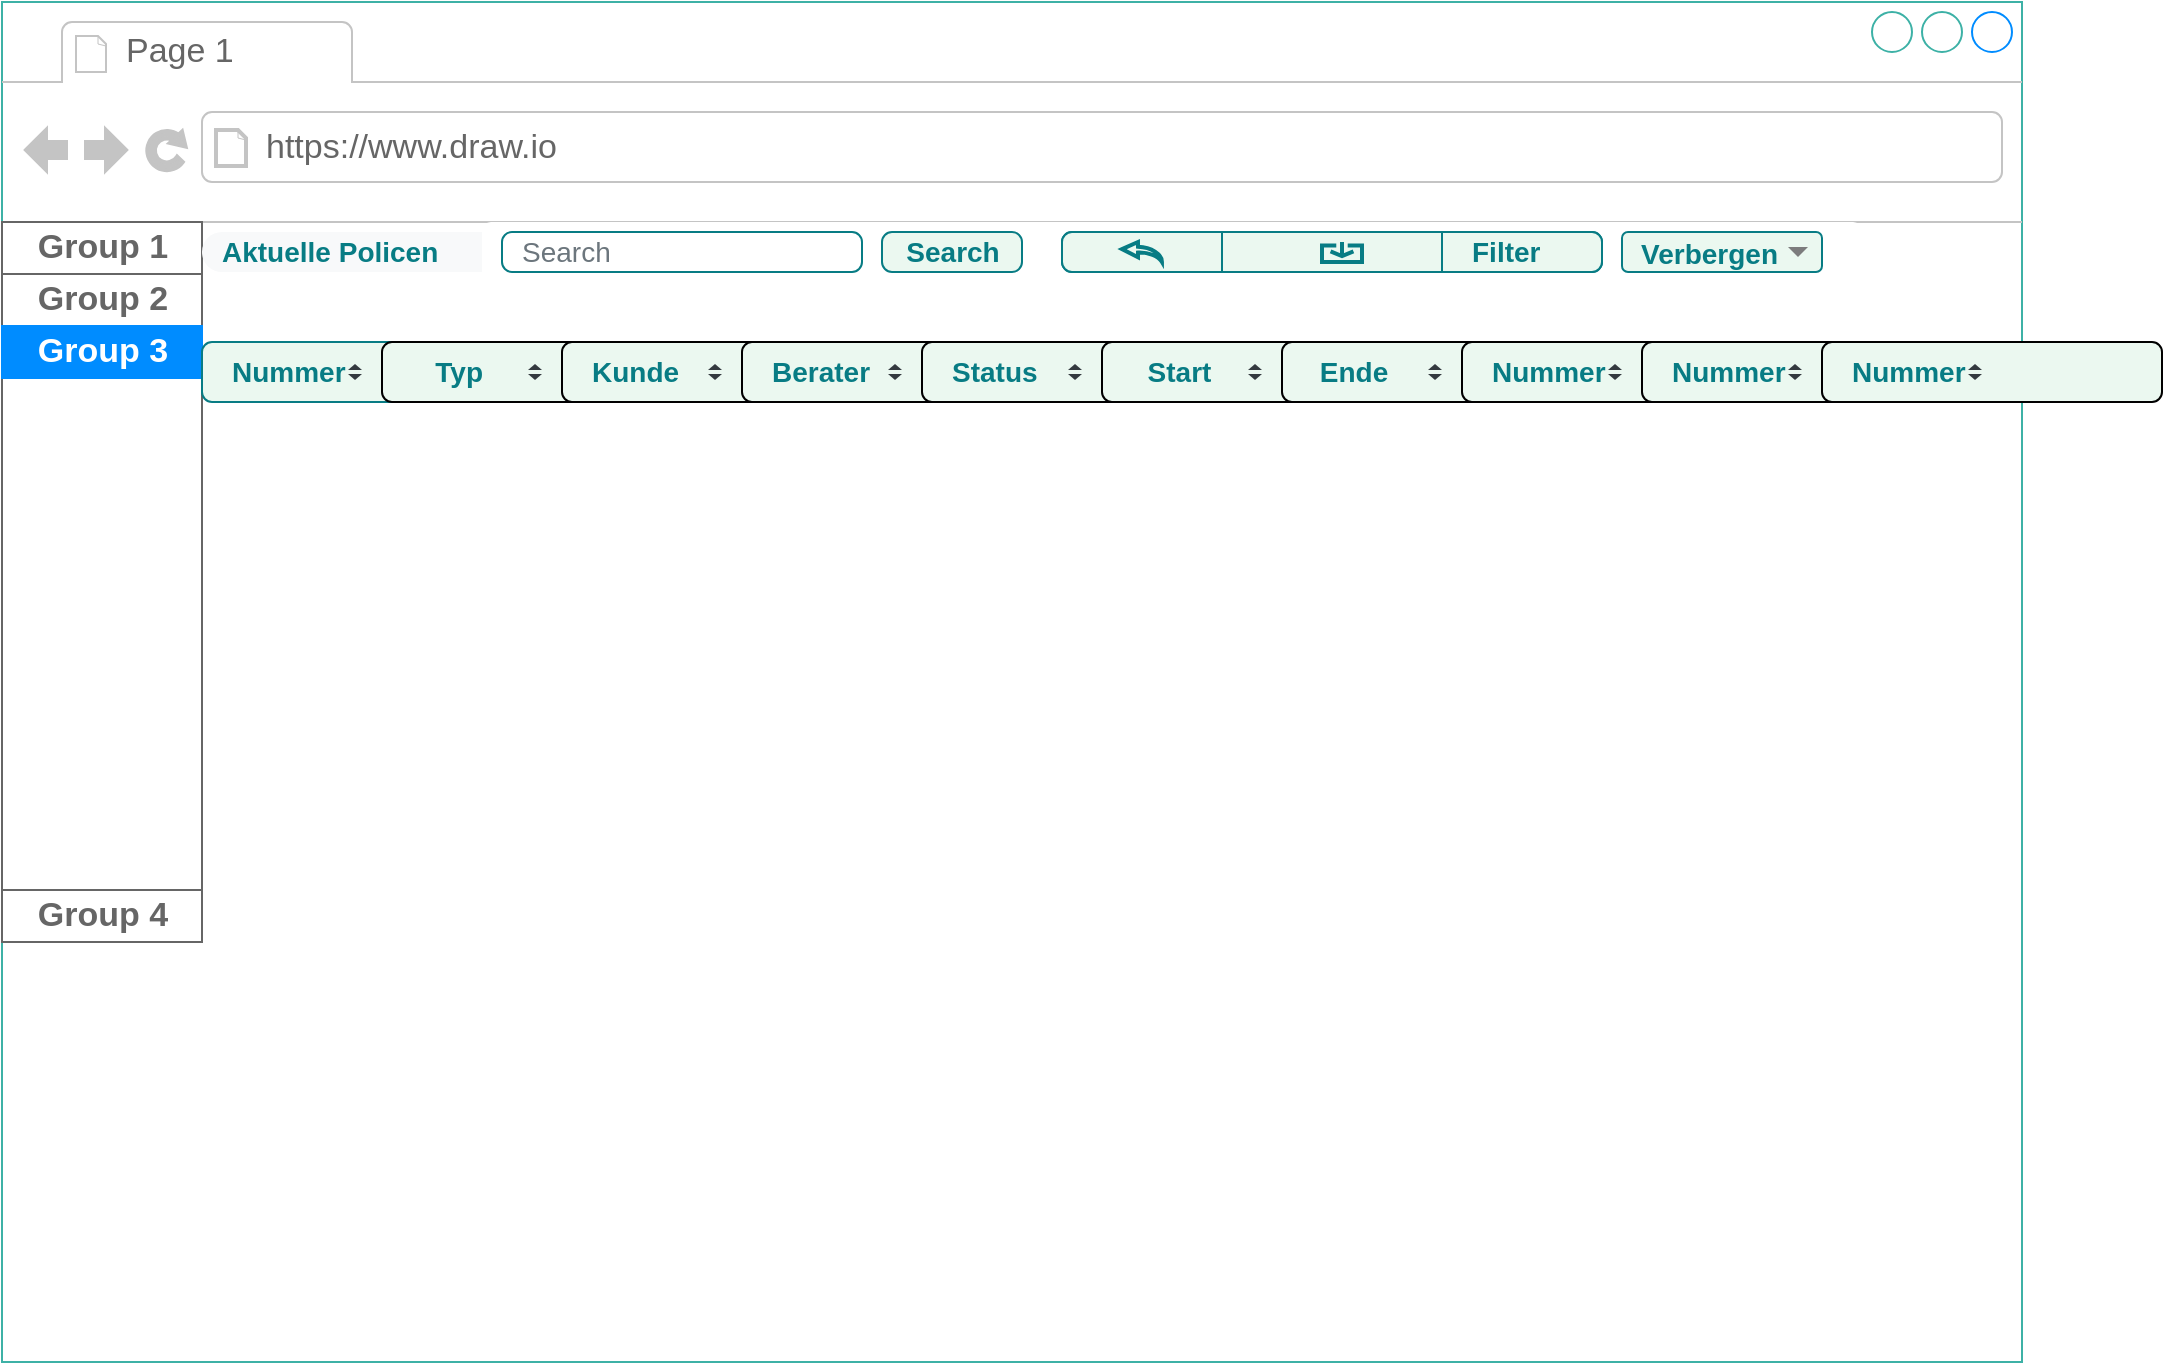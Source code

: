 <mxfile version="14.7.5" type="github">
  <diagram id="MfD_XJdHUMyqGX4eZ0xj" name="Page-1">
    <mxGraphModel dx="1255" dy="793" grid="1" gridSize="10" guides="1" tooltips="1" connect="1" arrows="1" fold="1" page="1" pageScale="1" pageWidth="900" pageHeight="1600" math="0" shadow="0">
      <root>
        <mxCell id="0" />
        <mxCell id="1" parent="0" />
        <mxCell id="Jd5Ng5L12_I4PHbGKToE-2" value="" style="strokeWidth=1;shadow=0;dashed=0;align=center;html=1;shape=mxgraph.mockup.containers.browserWindow;rSize=0;strokeColor2=#008cff;strokeColor3=#c4c4c4;mainText=,;recursiveResize=0;strokeColor=#3DB1A6;" vertex="1" parent="1">
          <mxGeometry x="10" y="50" width="1010" height="680" as="geometry" />
        </mxCell>
        <mxCell id="Jd5Ng5L12_I4PHbGKToE-3" value="Page 1" style="strokeWidth=1;shadow=0;dashed=0;align=center;html=1;shape=mxgraph.mockup.containers.anchor;fontSize=17;fontColor=#666666;align=left;" vertex="1" parent="Jd5Ng5L12_I4PHbGKToE-2">
          <mxGeometry x="60" y="12" width="110" height="26" as="geometry" />
        </mxCell>
        <mxCell id="Jd5Ng5L12_I4PHbGKToE-4" value="https://www.draw.io" style="strokeWidth=1;shadow=0;dashed=0;align=center;html=1;shape=mxgraph.mockup.containers.anchor;rSize=0;fontSize=17;fontColor=#666666;align=left;" vertex="1" parent="Jd5Ng5L12_I4PHbGKToE-2">
          <mxGeometry x="130" y="60" width="250" height="26" as="geometry" />
        </mxCell>
        <mxCell id="Jd5Ng5L12_I4PHbGKToE-52" value="" style="strokeWidth=1;shadow=0;dashed=0;align=center;html=1;shape=mxgraph.mockup.containers.rrect;rSize=0;strokeColor=#666666;" vertex="1" parent="Jd5Ng5L12_I4PHbGKToE-2">
          <mxGeometry y="110" width="100" height="360" as="geometry" />
        </mxCell>
        <mxCell id="Jd5Ng5L12_I4PHbGKToE-53" value="Group 1" style="strokeColor=inherit;fillColor=inherit;gradientColor=inherit;strokeWidth=1;shadow=0;dashed=0;align=center;html=1;shape=mxgraph.mockup.containers.rrect;rSize=0;fontSize=17;fontColor=#666666;fontStyle=1;resizeWidth=1;" vertex="1" parent="Jd5Ng5L12_I4PHbGKToE-52">
          <mxGeometry width="100" height="26" relative="1" as="geometry" />
        </mxCell>
        <mxCell id="Jd5Ng5L12_I4PHbGKToE-54" value="Group 2" style="strokeColor=inherit;fillColor=inherit;gradientColor=inherit;strokeWidth=1;shadow=0;dashed=0;align=center;html=1;shape=mxgraph.mockup.containers.rrect;rSize=0;fontSize=17;fontColor=#666666;fontStyle=1;resizeWidth=1;" vertex="1" parent="Jd5Ng5L12_I4PHbGKToE-52">
          <mxGeometry width="100" height="26" relative="1" as="geometry">
            <mxPoint y="26" as="offset" />
          </mxGeometry>
        </mxCell>
        <mxCell id="Jd5Ng5L12_I4PHbGKToE-55" value="Group 3" style="strokeWidth=1;shadow=0;dashed=0;align=center;html=1;shape=mxgraph.mockup.containers.rrect;rSize=0;fontSize=17;fontColor=#ffffff;fontStyle=1;fillColor=#008cff;strokeColor=#008cff;resizeWidth=1;" vertex="1" parent="Jd5Ng5L12_I4PHbGKToE-52">
          <mxGeometry width="100" height="26" relative="1" as="geometry">
            <mxPoint y="52" as="offset" />
          </mxGeometry>
        </mxCell>
        <mxCell id="Jd5Ng5L12_I4PHbGKToE-56" value="Group 4" style="strokeColor=inherit;fillColor=inherit;gradientColor=inherit;strokeWidth=1;shadow=0;dashed=0;align=center;html=1;shape=mxgraph.mockup.containers.rrect;rSize=0;fontSize=17;fontColor=#666666;fontStyle=1;resizeWidth=1;" vertex="1" parent="Jd5Ng5L12_I4PHbGKToE-52">
          <mxGeometry y="1" width="100" height="26" relative="1" as="geometry">
            <mxPoint y="-26" as="offset" />
          </mxGeometry>
        </mxCell>
        <mxCell id="Jd5Ng5L12_I4PHbGKToE-57" value="&lt;font color=&quot;#087C84&quot;&gt;Aktuelle Policen&lt;/font&gt;" style="rounded=1;whiteSpace=wrap;html=1;arcSize=50;strokeColor=none;strokeWidth=1;fillColor=#F8F9FA;fontColor=#000000;whiteSpace=wrap;align=left;verticalAlign=middle;spacingLeft=0;fontStyle=1;fontSize=14;spacing=10;" vertex="1" parent="Jd5Ng5L12_I4PHbGKToE-2">
          <mxGeometry x="100" y="115" width="150" height="20" as="geometry" />
        </mxCell>
        <mxCell id="Jd5Ng5L12_I4PHbGKToE-161" value="&lt;b&gt;&lt;font color=&quot;#087C84&quot;&gt;Nummer &lt;/font&gt;&lt;/b&gt;" style="html=1;shadow=0;dashed=0;shape=mxgraph.bootstrap.rrect;rSize=5;html=1;whiteSpace=wrap;fontColor=#7D868C;align=left;spacing=15;fontSize=14;fillColor=#EBF8F0;strokeColor=#087C84;" vertex="1" parent="Jd5Ng5L12_I4PHbGKToE-2">
          <mxGeometry x="100" y="170" width="170" height="30" as="geometry" />
        </mxCell>
        <mxCell id="Jd5Ng5L12_I4PHbGKToE-162" value="" style="shape=triangle;direction=south;fillColor=#343A40;strokeColor=none;perimeter=none;" vertex="1" parent="Jd5Ng5L12_I4PHbGKToE-161">
          <mxGeometry x="1" y="0.5" width="7" height="3" relative="1" as="geometry">
            <mxPoint x="-97" y="1" as="offset" />
          </mxGeometry>
        </mxCell>
        <mxCell id="Jd5Ng5L12_I4PHbGKToE-163" value="" style="shape=triangle;direction=north;fillColor=#343A40;strokeColor=none;perimeter=none;" vertex="1" parent="Jd5Ng5L12_I4PHbGKToE-161">
          <mxGeometry x="1" y="0.5" width="7" height="3" relative="1" as="geometry">
            <mxPoint x="-97" y="-4" as="offset" />
          </mxGeometry>
        </mxCell>
        <mxCell id="Jd5Ng5L12_I4PHbGKToE-224" value="" style="html=1;shadow=0;dashed=0;strokeColor=none;fontSize=16;fontColor=#181819;align=left;spacing=15;rounded=1;fillColor=#FFFFFF;" vertex="1" parent="Jd5Ng5L12_I4PHbGKToE-2">
          <mxGeometry x="240" y="110" width="690" height="30" as="geometry" />
        </mxCell>
        <mxCell id="Jd5Ng5L12_I4PHbGKToE-230" value="&lt;b&gt;&lt;span style=&quot;background-color: rgb(235 , 248 , 240)&quot;&gt;&lt;font color=&quot;#087C84&quot;&gt;Search&lt;/font&gt;&lt;/span&gt;&lt;/b&gt;" style="html=1;shadow=0;dashed=0;shape=mxgraph.bootstrap.rrect;rSize=5;fontSize=14;fontColor=#33A64C;strokeColor=#087C84;fillColor=#EBF8F0;" vertex="1" parent="Jd5Ng5L12_I4PHbGKToE-224">
          <mxGeometry x="1" width="70" height="20" relative="1" as="geometry">
            <mxPoint x="-490" y="5" as="offset" />
          </mxGeometry>
        </mxCell>
        <mxCell id="Jd5Ng5L12_I4PHbGKToE-265" value="" style="html=1;shadow=0;dashed=0;shape=mxgraph.bootstrap.rrect;rSize=5;html=1;whiteSpace=wrap;fontColor=#7D868C;align=left;spacing=15;spacingLeft=80;fontSize=14;rounded=1;strokeColor=#087C84;fillColor=#EBF8F0;" vertex="1" parent="Jd5Ng5L12_I4PHbGKToE-224">
          <mxGeometry x="290" y="5" width="270" height="20" as="geometry" />
        </mxCell>
        <mxCell id="Jd5Ng5L12_I4PHbGKToE-266" value="" style="html=1;shadow=0;dashed=0;shape=mxgraph.bootstrap.leftButton;gradientColor=inherit;fontColor=inherit;rSize=5;perimeter=none;whiteSpace=wrap;resizeHeight=1;fontSize=14;align=left;spacing=15;fillColor=#EBF8F0;strokeColor=#087C84;" vertex="1" parent="Jd5Ng5L12_I4PHbGKToE-265">
          <mxGeometry width="80" height="20" relative="1" as="geometry" />
        </mxCell>
        <mxCell id="Jd5Ng5L12_I4PHbGKToE-267" value="&lt;font color=&quot;#087C84&quot;&gt;&lt;b&gt;Filter&lt;/b&gt;&lt;/font&gt;" style="html=1;shadow=0;dashed=0;shape=mxgraph.bootstrap.rightButton;gradientColor=inherit;fontColor=inherit;rSize=5;perimeter=none;whiteSpace=wrap;resizeHeight=1;fontSize=14;align=left;spacing=15;fillColor=#EBF8F0;strokeColor=#087C84;" vertex="1" parent="Jd5Ng5L12_I4PHbGKToE-265">
          <mxGeometry x="1" width="80" height="20" relative="1" as="geometry">
            <mxPoint x="-80" as="offset" />
          </mxGeometry>
        </mxCell>
        <mxCell id="Jd5Ng5L12_I4PHbGKToE-231" value="Search" style="html=1;shadow=0;dashed=0;shape=mxgraph.bootstrap.rrect;rSize=5;fontSize=14;fontColor=#6C767D;fillColor=#ffffff;align=left;spacing=10;strokeColor=#087C84;" vertex="1" parent="Jd5Ng5L12_I4PHbGKToE-224">
          <mxGeometry x="1" width="180" height="20" relative="1" as="geometry">
            <mxPoint x="-680" y="5" as="offset" />
          </mxGeometry>
        </mxCell>
        <mxCell id="Jd5Ng5L12_I4PHbGKToE-227" value="Verbergen" style="fontSize=14;align=right;spacingRight=20;strokeColor=#087C84;fontStyle=1;rounded=1;fillColor=#EBF8F0;fontColor=#087C84;" vertex="1" parent="Jd5Ng5L12_I4PHbGKToE-2">
          <mxGeometry width="100" height="20" relative="1" as="geometry">
            <mxPoint x="810" y="115" as="offset" />
          </mxGeometry>
        </mxCell>
        <mxCell id="Jd5Ng5L12_I4PHbGKToE-228" value="" style="shape=triangle;direction=south;fillColor=#7C7C7D;strokeColor=none;perimeter=none;" vertex="1" parent="Jd5Ng5L12_I4PHbGKToE-227">
          <mxGeometry x="1" y="0.5" width="10" height="5" relative="1" as="geometry">
            <mxPoint x="-17" y="-2.5" as="offset" />
          </mxGeometry>
        </mxCell>
        <mxCell id="Jd5Ng5L12_I4PHbGKToE-269" value="" style="html=1;verticalLabelPosition=bottom;align=center;labelBackgroundColor=#ffffff;verticalAlign=top;strokeWidth=2;shadow=0;dashed=0;shape=mxgraph.ios7.icons.back;rounded=1;fontSize=16;fontColor=#181819;fillColor=#EBF8F0;strokeColor=#087C84;" vertex="1" parent="Jd5Ng5L12_I4PHbGKToE-2">
          <mxGeometry x="560" y="120" width="20" height="10" as="geometry" />
        </mxCell>
        <mxCell id="Jd5Ng5L12_I4PHbGKToE-292" value="&lt;font color=&quot;#087C84&quot;&gt;&lt;b&gt;&amp;nbsp;&amp;nbsp; Typ&lt;/b&gt;&lt;/font&gt;" style="html=1;shadow=0;dashed=0;shape=mxgraph.bootstrap.rrect;rSize=5;html=1;whiteSpace=wrap;fontColor=#7D868C;align=left;spacing=15;fontSize=14;fillColor=#EBF8F0;" vertex="1" parent="Jd5Ng5L12_I4PHbGKToE-2">
          <mxGeometry x="190" y="170" width="170" height="30" as="geometry" />
        </mxCell>
        <mxCell id="Jd5Ng5L12_I4PHbGKToE-293" value="" style="shape=triangle;direction=south;fillColor=#343A40;strokeColor=none;perimeter=none;" vertex="1" parent="Jd5Ng5L12_I4PHbGKToE-292">
          <mxGeometry x="1" y="0.5" width="7" height="3" relative="1" as="geometry">
            <mxPoint x="-97" y="1" as="offset" />
          </mxGeometry>
        </mxCell>
        <mxCell id="Jd5Ng5L12_I4PHbGKToE-294" value="" style="shape=triangle;direction=north;fillColor=#343A40;strokeColor=none;perimeter=none;" vertex="1" parent="Jd5Ng5L12_I4PHbGKToE-292">
          <mxGeometry x="1" y="0.5" width="7" height="3" relative="1" as="geometry">
            <mxPoint x="-97" y="-4" as="offset" />
          </mxGeometry>
        </mxCell>
        <mxCell id="Jd5Ng5L12_I4PHbGKToE-306" value="&lt;font color=&quot;#087C84&quot;&gt;&lt;b&gt;Kunde&lt;/b&gt;&lt;/font&gt;" style="html=1;shadow=0;dashed=0;shape=mxgraph.bootstrap.rrect;rSize=5;html=1;whiteSpace=wrap;fontColor=#7D868C;align=left;spacing=15;fontSize=14;fillColor=#EBF8F0;" vertex="1" parent="Jd5Ng5L12_I4PHbGKToE-2">
          <mxGeometry x="280" y="170" width="170" height="30" as="geometry" />
        </mxCell>
        <mxCell id="Jd5Ng5L12_I4PHbGKToE-307" value="" style="shape=triangle;direction=south;fillColor=#343A40;strokeColor=none;perimeter=none;" vertex="1" parent="Jd5Ng5L12_I4PHbGKToE-306">
          <mxGeometry x="1" y="0.5" width="7" height="3" relative="1" as="geometry">
            <mxPoint x="-97" y="1" as="offset" />
          </mxGeometry>
        </mxCell>
        <mxCell id="Jd5Ng5L12_I4PHbGKToE-308" value="" style="shape=triangle;direction=north;fillColor=#343A40;strokeColor=none;perimeter=none;" vertex="1" parent="Jd5Ng5L12_I4PHbGKToE-306">
          <mxGeometry x="1" y="0.5" width="7" height="3" relative="1" as="geometry">
            <mxPoint x="-97" y="-4" as="offset" />
          </mxGeometry>
        </mxCell>
        <mxCell id="Jd5Ng5L12_I4PHbGKToE-369" value="&lt;font color=&quot;#087C84&quot;&gt;&lt;b&gt;Berater&lt;/b&gt;&lt;/font&gt;" style="html=1;shadow=0;dashed=0;shape=mxgraph.bootstrap.rrect;rSize=5;html=1;whiteSpace=wrap;fontColor=#7D868C;align=left;spacing=15;fontSize=14;fillColor=#EBF8F0;" vertex="1" parent="Jd5Ng5L12_I4PHbGKToE-2">
          <mxGeometry x="370" y="170" width="170" height="30" as="geometry" />
        </mxCell>
        <mxCell id="Jd5Ng5L12_I4PHbGKToE-370" value="" style="shape=triangle;direction=south;fillColor=#343A40;strokeColor=none;perimeter=none;" vertex="1" parent="Jd5Ng5L12_I4PHbGKToE-369">
          <mxGeometry x="1" y="0.5" width="7" height="3" relative="1" as="geometry">
            <mxPoint x="-97" y="1" as="offset" />
          </mxGeometry>
        </mxCell>
        <mxCell id="Jd5Ng5L12_I4PHbGKToE-371" value="" style="shape=triangle;direction=north;fillColor=#343A40;strokeColor=none;perimeter=none;" vertex="1" parent="Jd5Ng5L12_I4PHbGKToE-369">
          <mxGeometry x="1" y="0.5" width="7" height="3" relative="1" as="geometry">
            <mxPoint x="-97" y="-4" as="offset" />
          </mxGeometry>
        </mxCell>
        <mxCell id="Jd5Ng5L12_I4PHbGKToE-372" value="&lt;font color=&quot;#087C84&quot;&gt;&lt;b&gt;Status&lt;/b&gt;&lt;/font&gt;" style="html=1;shadow=0;dashed=0;shape=mxgraph.bootstrap.rrect;rSize=5;html=1;whiteSpace=wrap;fontColor=#7D868C;align=left;spacing=15;fontSize=14;fillColor=#EBF8F0;" vertex="1" parent="Jd5Ng5L12_I4PHbGKToE-2">
          <mxGeometry x="460" y="170" width="170" height="30" as="geometry" />
        </mxCell>
        <mxCell id="Jd5Ng5L12_I4PHbGKToE-373" value="" style="shape=triangle;direction=south;fillColor=#343A40;strokeColor=none;perimeter=none;" vertex="1" parent="Jd5Ng5L12_I4PHbGKToE-372">
          <mxGeometry x="1" y="0.5" width="7" height="3" relative="1" as="geometry">
            <mxPoint x="-97" y="1" as="offset" />
          </mxGeometry>
        </mxCell>
        <mxCell id="Jd5Ng5L12_I4PHbGKToE-374" value="" style="shape=triangle;direction=north;fillColor=#343A40;strokeColor=none;perimeter=none;" vertex="1" parent="Jd5Ng5L12_I4PHbGKToE-372">
          <mxGeometry x="1" y="0.5" width="7" height="3" relative="1" as="geometry">
            <mxPoint x="-97" y="-4" as="offset" />
          </mxGeometry>
        </mxCell>
        <mxCell id="Jd5Ng5L12_I4PHbGKToE-375" value="&lt;font color=&quot;#087C84&quot;&gt;&lt;b&gt;&amp;nbsp; Start&lt;/b&gt;&lt;/font&gt;" style="html=1;shadow=0;dashed=0;shape=mxgraph.bootstrap.rrect;rSize=5;html=1;whiteSpace=wrap;fontColor=#7D868C;align=left;spacing=15;fontSize=14;fillColor=#EBF8F0;" vertex="1" parent="Jd5Ng5L12_I4PHbGKToE-2">
          <mxGeometry x="550" y="170" width="170" height="30" as="geometry" />
        </mxCell>
        <mxCell id="Jd5Ng5L12_I4PHbGKToE-376" value="" style="shape=triangle;direction=south;fillColor=#343A40;strokeColor=none;perimeter=none;" vertex="1" parent="Jd5Ng5L12_I4PHbGKToE-375">
          <mxGeometry x="1" y="0.5" width="7" height="3" relative="1" as="geometry">
            <mxPoint x="-97" y="1" as="offset" />
          </mxGeometry>
        </mxCell>
        <mxCell id="Jd5Ng5L12_I4PHbGKToE-377" value="" style="shape=triangle;direction=north;fillColor=#343A40;strokeColor=none;perimeter=none;" vertex="1" parent="Jd5Ng5L12_I4PHbGKToE-375">
          <mxGeometry x="1" y="0.5" width="7" height="3" relative="1" as="geometry">
            <mxPoint x="-97" y="-4" as="offset" />
          </mxGeometry>
        </mxCell>
        <mxCell id="Jd5Ng5L12_I4PHbGKToE-378" value="&lt;font color=&quot;#087C84&quot;&gt;&lt;b&gt;&amp;nbsp;Ende&lt;/b&gt;&lt;/font&gt;" style="html=1;shadow=0;dashed=0;shape=mxgraph.bootstrap.rrect;rSize=5;html=1;whiteSpace=wrap;fontColor=#7D868C;align=left;spacing=15;fontSize=14;fillColor=#EBF8F0;" vertex="1" parent="Jd5Ng5L12_I4PHbGKToE-2">
          <mxGeometry x="640" y="170" width="170" height="30" as="geometry" />
        </mxCell>
        <mxCell id="Jd5Ng5L12_I4PHbGKToE-379" value="" style="shape=triangle;direction=south;fillColor=#343A40;strokeColor=none;perimeter=none;" vertex="1" parent="Jd5Ng5L12_I4PHbGKToE-378">
          <mxGeometry x="1" y="0.5" width="7" height="3" relative="1" as="geometry">
            <mxPoint x="-97" y="1" as="offset" />
          </mxGeometry>
        </mxCell>
        <mxCell id="Jd5Ng5L12_I4PHbGKToE-380" value="" style="shape=triangle;direction=north;fillColor=#343A40;strokeColor=none;perimeter=none;" vertex="1" parent="Jd5Ng5L12_I4PHbGKToE-378">
          <mxGeometry x="1" y="0.5" width="7" height="3" relative="1" as="geometry">
            <mxPoint x="-97" y="-4" as="offset" />
          </mxGeometry>
        </mxCell>
        <mxCell id="Jd5Ng5L12_I4PHbGKToE-381" value="&lt;b&gt;&lt;font color=&quot;#087C84&quot;&gt;Nummer &lt;/font&gt;&lt;/b&gt;" style="html=1;shadow=0;dashed=0;shape=mxgraph.bootstrap.rrect;rSize=5;html=1;whiteSpace=wrap;fontColor=#7D868C;align=left;spacing=15;fontSize=14;fillColor=#EBF8F0;" vertex="1" parent="Jd5Ng5L12_I4PHbGKToE-2">
          <mxGeometry x="730" y="170" width="170" height="30" as="geometry" />
        </mxCell>
        <mxCell id="Jd5Ng5L12_I4PHbGKToE-382" value="" style="shape=triangle;direction=south;fillColor=#343A40;strokeColor=none;perimeter=none;" vertex="1" parent="Jd5Ng5L12_I4PHbGKToE-381">
          <mxGeometry x="1" y="0.5" width="7" height="3" relative="1" as="geometry">
            <mxPoint x="-97" y="1" as="offset" />
          </mxGeometry>
        </mxCell>
        <mxCell id="Jd5Ng5L12_I4PHbGKToE-383" value="" style="shape=triangle;direction=north;fillColor=#343A40;strokeColor=none;perimeter=none;" vertex="1" parent="Jd5Ng5L12_I4PHbGKToE-381">
          <mxGeometry x="1" y="0.5" width="7" height="3" relative="1" as="geometry">
            <mxPoint x="-97" y="-4" as="offset" />
          </mxGeometry>
        </mxCell>
        <mxCell id="Jd5Ng5L12_I4PHbGKToE-384" value="&lt;b&gt;&lt;font color=&quot;#087C84&quot;&gt;Nummer &lt;/font&gt;&lt;/b&gt;" style="html=1;shadow=0;dashed=0;shape=mxgraph.bootstrap.rrect;rSize=5;html=1;whiteSpace=wrap;fontColor=#7D868C;align=left;spacing=15;fontSize=14;fillColor=#EBF8F0;" vertex="1" parent="Jd5Ng5L12_I4PHbGKToE-2">
          <mxGeometry x="820" y="170" width="170" height="30" as="geometry" />
        </mxCell>
        <mxCell id="Jd5Ng5L12_I4PHbGKToE-385" value="" style="shape=triangle;direction=south;fillColor=#343A40;strokeColor=none;perimeter=none;" vertex="1" parent="Jd5Ng5L12_I4PHbGKToE-384">
          <mxGeometry x="1" y="0.5" width="7" height="3" relative="1" as="geometry">
            <mxPoint x="-97" y="1" as="offset" />
          </mxGeometry>
        </mxCell>
        <mxCell id="Jd5Ng5L12_I4PHbGKToE-386" value="" style="shape=triangle;direction=north;fillColor=#343A40;strokeColor=none;perimeter=none;" vertex="1" parent="Jd5Ng5L12_I4PHbGKToE-384">
          <mxGeometry x="1" y="0.5" width="7" height="3" relative="1" as="geometry">
            <mxPoint x="-97" y="-4" as="offset" />
          </mxGeometry>
        </mxCell>
        <mxCell id="Jd5Ng5L12_I4PHbGKToE-387" value="&lt;b&gt;&lt;font color=&quot;#087C84&quot;&gt;Nummer &lt;/font&gt;&lt;/b&gt;" style="html=1;shadow=0;dashed=0;shape=mxgraph.bootstrap.rrect;rSize=5;html=1;whiteSpace=wrap;fontColor=#7D868C;align=left;spacing=15;fontSize=14;fillColor=#EBF8F0;" vertex="1" parent="Jd5Ng5L12_I4PHbGKToE-2">
          <mxGeometry x="910" y="170" width="170" height="30" as="geometry" />
        </mxCell>
        <mxCell id="Jd5Ng5L12_I4PHbGKToE-388" value="" style="shape=triangle;direction=south;fillColor=#343A40;strokeColor=none;perimeter=none;resizable=0;movable=0;" vertex="1" parent="Jd5Ng5L12_I4PHbGKToE-387">
          <mxGeometry x="1" y="0.5" width="7" height="3" relative="1" as="geometry">
            <mxPoint x="-97" y="1" as="offset" />
          </mxGeometry>
        </mxCell>
        <mxCell id="Jd5Ng5L12_I4PHbGKToE-389" value="" style="shape=triangle;direction=north;fillColor=#343A40;strokeColor=none;perimeter=none;" vertex="1" parent="Jd5Ng5L12_I4PHbGKToE-387">
          <mxGeometry x="1" y="0.5" width="7" height="3" relative="1" as="geometry">
            <mxPoint x="-97" y="-4" as="offset" />
          </mxGeometry>
        </mxCell>
        <mxCell id="Jd5Ng5L12_I4PHbGKToE-271" value="" style="html=1;verticalLabelPosition=bottom;align=center;labelBackgroundColor=#ffffff;verticalAlign=top;strokeWidth=2;shadow=0;dashed=0;shape=mxgraph.ios7.icons.down;rounded=1;fontSize=16;fontColor=#181819;fillColor=#EBF8F0;strokeColor=#087C84;" vertex="1" parent="1">
          <mxGeometry x="670" y="170" width="20" height="10" as="geometry" />
        </mxCell>
      </root>
    </mxGraphModel>
  </diagram>
</mxfile>

